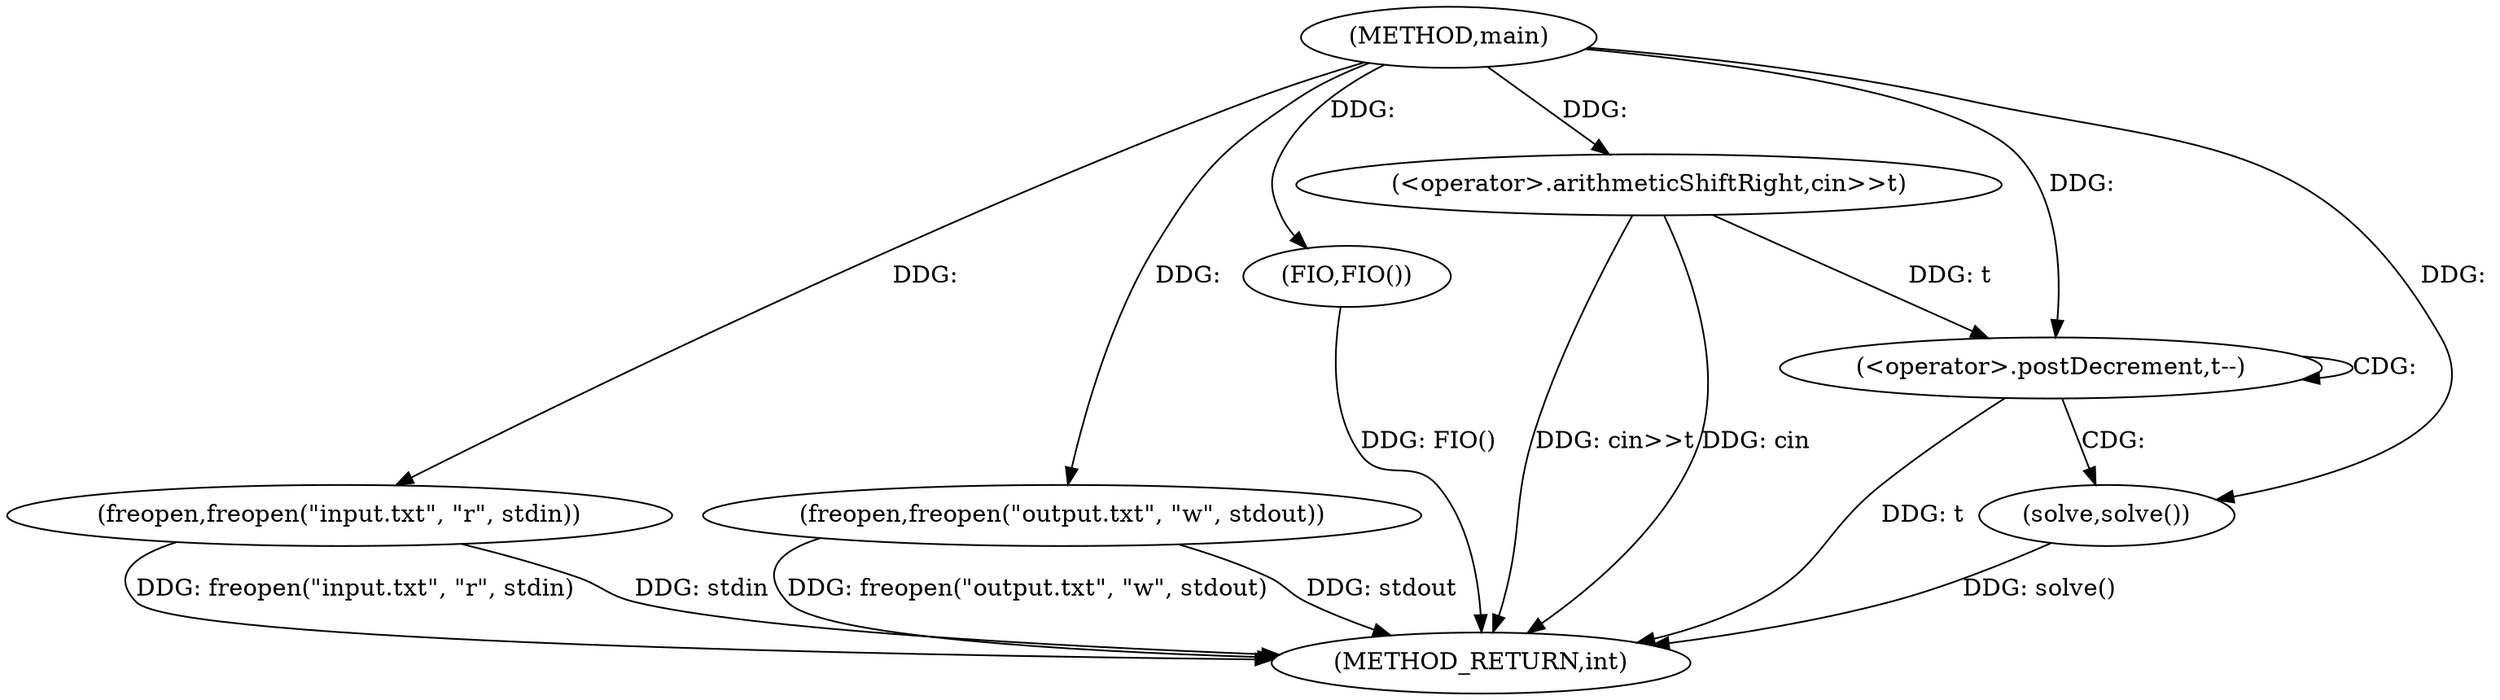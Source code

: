 digraph "main" {  
"1000463" [label = "(METHOD,main)" ]
"1000482" [label = "(METHOD_RETURN,int)" ]
"1000465" [label = "(freopen,freopen(\"input.txt\", \"r\", stdin))" ]
"1000469" [label = "(freopen,freopen(\"output.txt\", \"w\", stdout))" ]
"1000473" [label = "(FIO,FIO())" ]
"1000475" [label = "(<operator>.arithmeticShiftRight,cin>>t)" ]
"1000479" [label = "(<operator>.postDecrement,t--)" ]
"1000481" [label = "(solve,solve())" ]
  "1000465" -> "1000482"  [ label = "DDG: freopen(\"input.txt\", \"r\", stdin)"] 
  "1000469" -> "1000482"  [ label = "DDG: freopen(\"output.txt\", \"w\", stdout)"] 
  "1000473" -> "1000482"  [ label = "DDG: FIO()"] 
  "1000475" -> "1000482"  [ label = "DDG: cin>>t"] 
  "1000479" -> "1000482"  [ label = "DDG: t"] 
  "1000481" -> "1000482"  [ label = "DDG: solve()"] 
  "1000475" -> "1000482"  [ label = "DDG: cin"] 
  "1000469" -> "1000482"  [ label = "DDG: stdout"] 
  "1000465" -> "1000482"  [ label = "DDG: stdin"] 
  "1000463" -> "1000473"  [ label = "DDG: "] 
  "1000463" -> "1000465"  [ label = "DDG: "] 
  "1000463" -> "1000469"  [ label = "DDG: "] 
  "1000463" -> "1000475"  [ label = "DDG: "] 
  "1000463" -> "1000481"  [ label = "DDG: "] 
  "1000475" -> "1000479"  [ label = "DDG: t"] 
  "1000463" -> "1000479"  [ label = "DDG: "] 
  "1000479" -> "1000481"  [ label = "CDG: "] 
  "1000479" -> "1000479"  [ label = "CDG: "] 
}
